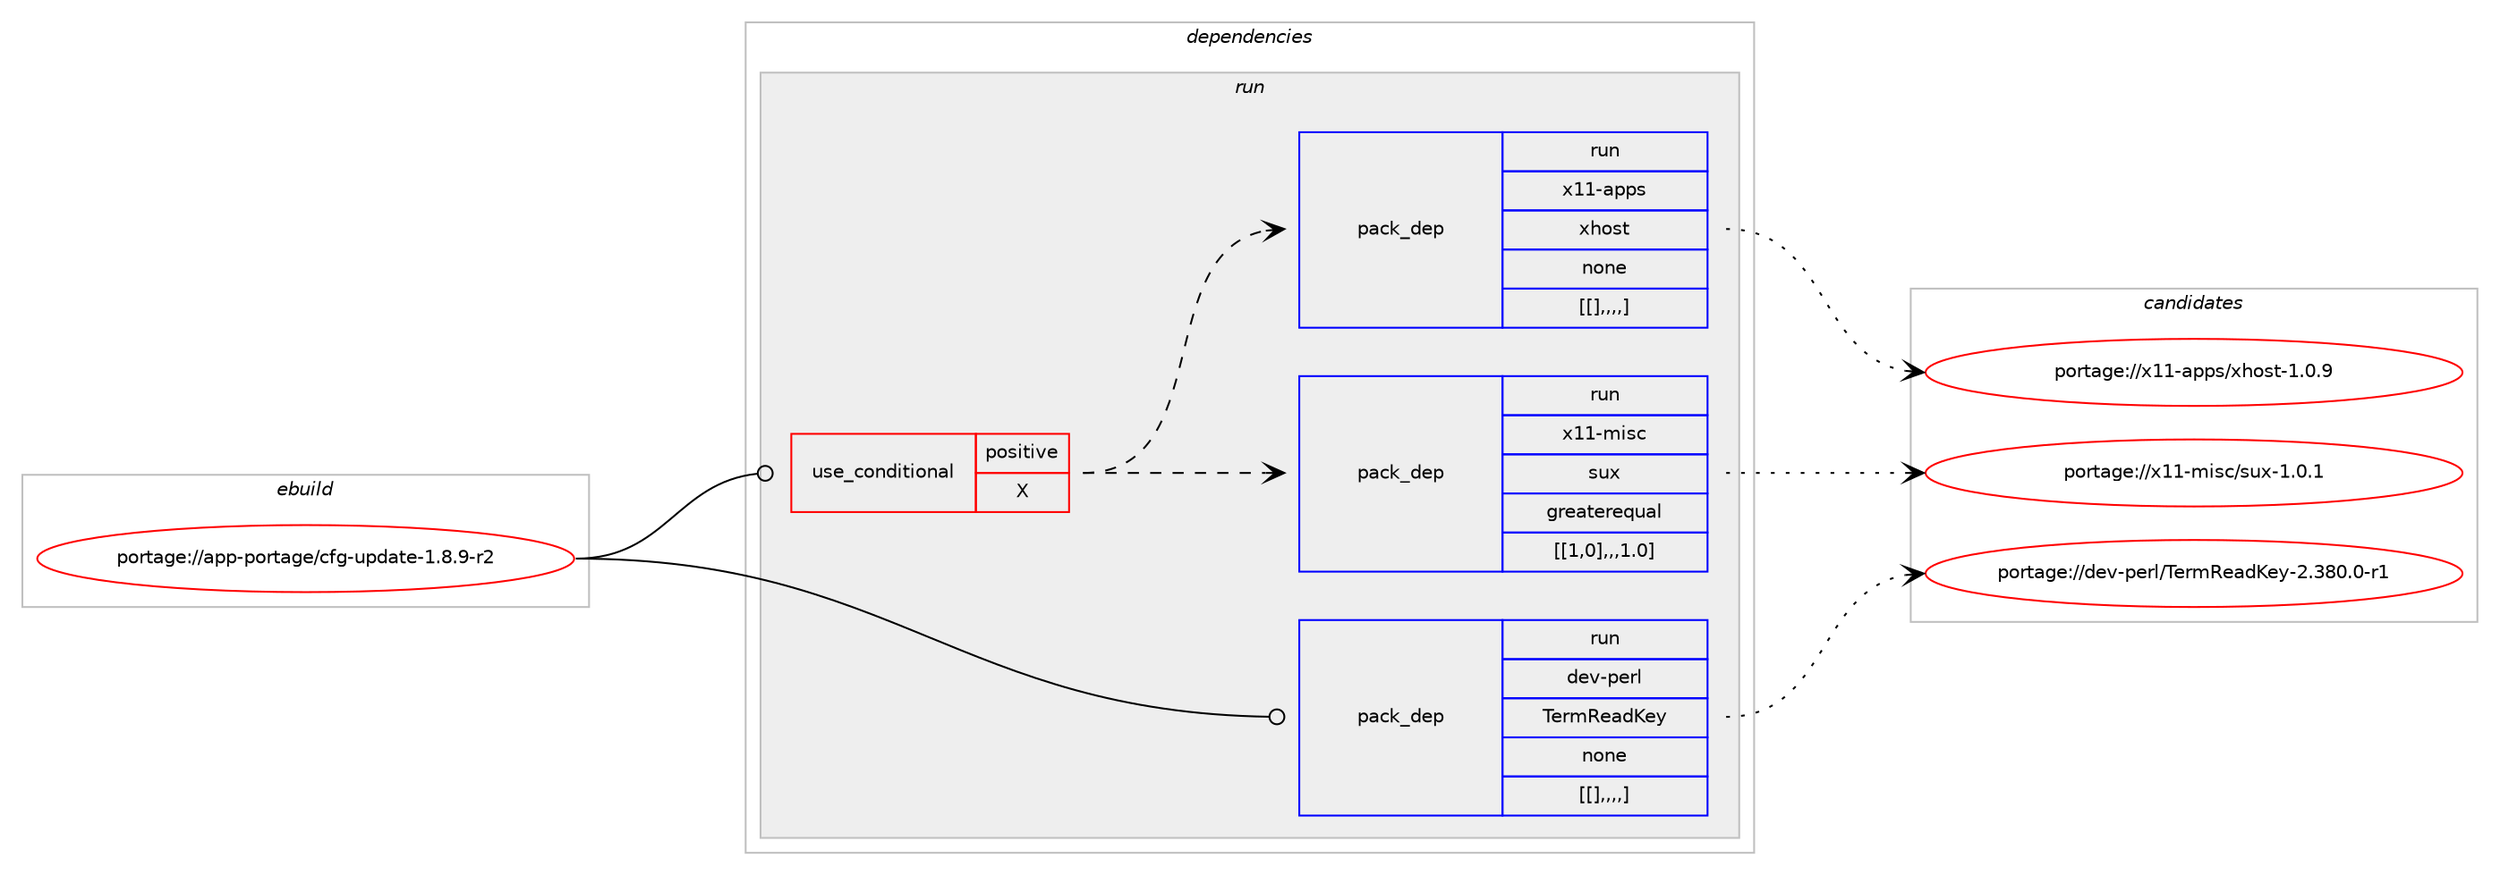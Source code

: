 digraph prolog {

# *************
# Graph options
# *************

newrank=true;
concentrate=true;
compound=true;
graph [rankdir=LR,fontname=Helvetica,fontsize=10,ranksep=1.5];#, ranksep=2.5, nodesep=0.2];
edge  [arrowhead=vee];
node  [fontname=Helvetica,fontsize=10];

# **********
# The ebuild
# **********

subgraph cluster_leftcol {
color=gray;
label=<<i>ebuild</i>>;
id [label="portage://app-portage/cfg-update-1.8.9-r2", color=red, width=4, href="../app-portage/cfg-update-1.8.9-r2.svg"];
}

# ****************
# The dependencies
# ****************

subgraph cluster_midcol {
color=gray;
label=<<i>dependencies</i>>;
subgraph cluster_compile {
fillcolor="#eeeeee";
style=filled;
label=<<i>compile</i>>;
}
subgraph cluster_compileandrun {
fillcolor="#eeeeee";
style=filled;
label=<<i>compile and run</i>>;
}
subgraph cluster_run {
fillcolor="#eeeeee";
style=filled;
label=<<i>run</i>>;
subgraph cond14158 {
dependency50798 [label=<<TABLE BORDER="0" CELLBORDER="1" CELLSPACING="0" CELLPADDING="4"><TR><TD ROWSPAN="3" CELLPADDING="10">use_conditional</TD></TR><TR><TD>positive</TD></TR><TR><TD>X</TD></TR></TABLE>>, shape=none, color=red];
subgraph pack36180 {
dependency50799 [label=<<TABLE BORDER="0" CELLBORDER="1" CELLSPACING="0" CELLPADDING="4" WIDTH="220"><TR><TD ROWSPAN="6" CELLPADDING="30">pack_dep</TD></TR><TR><TD WIDTH="110">run</TD></TR><TR><TD>x11-misc</TD></TR><TR><TD>sux</TD></TR><TR><TD>greaterequal</TD></TR><TR><TD>[[1,0],,,1.0]</TD></TR></TABLE>>, shape=none, color=blue];
}
dependency50798:e -> dependency50799:w [weight=20,style="dashed",arrowhead="vee"];
subgraph pack36181 {
dependency50800 [label=<<TABLE BORDER="0" CELLBORDER="1" CELLSPACING="0" CELLPADDING="4" WIDTH="220"><TR><TD ROWSPAN="6" CELLPADDING="30">pack_dep</TD></TR><TR><TD WIDTH="110">run</TD></TR><TR><TD>x11-apps</TD></TR><TR><TD>xhost</TD></TR><TR><TD>none</TD></TR><TR><TD>[[],,,,]</TD></TR></TABLE>>, shape=none, color=blue];
}
dependency50798:e -> dependency50800:w [weight=20,style="dashed",arrowhead="vee"];
}
id:e -> dependency50798:w [weight=20,style="solid",arrowhead="odot"];
subgraph pack36182 {
dependency50801 [label=<<TABLE BORDER="0" CELLBORDER="1" CELLSPACING="0" CELLPADDING="4" WIDTH="220"><TR><TD ROWSPAN="6" CELLPADDING="30">pack_dep</TD></TR><TR><TD WIDTH="110">run</TD></TR><TR><TD>dev-perl</TD></TR><TR><TD>TermReadKey</TD></TR><TR><TD>none</TD></TR><TR><TD>[[],,,,]</TD></TR></TABLE>>, shape=none, color=blue];
}
id:e -> dependency50801:w [weight=20,style="solid",arrowhead="odot"];
}
}

# **************
# The candidates
# **************

subgraph cluster_choices {
rank=same;
color=gray;
label=<<i>candidates</i>>;

subgraph choice36180 {
color=black;
nodesep=1;
choice1204949451091051159947115117120454946484649 [label="portage://x11-misc/sux-1.0.1", color=red, width=4,href="../x11-misc/sux-1.0.1.svg"];
dependency50799:e -> choice1204949451091051159947115117120454946484649:w [style=dotted,weight="100"];
}
subgraph choice36181 {
color=black;
nodesep=1;
choice1204949459711211211547120104111115116454946484657 [label="portage://x11-apps/xhost-1.0.9", color=red, width=4,href="../x11-apps/xhost-1.0.9.svg"];
dependency50800:e -> choice1204949459711211211547120104111115116454946484657:w [style=dotted,weight="100"];
}
subgraph choice36182 {
color=black;
nodesep=1;
choice10010111845112101114108478410111410982101971007510112145504651564846484511449 [label="portage://dev-perl/TermReadKey-2.380.0-r1", color=red, width=4,href="../dev-perl/TermReadKey-2.380.0-r1.svg"];
dependency50801:e -> choice10010111845112101114108478410111410982101971007510112145504651564846484511449:w [style=dotted,weight="100"];
}
}

}
